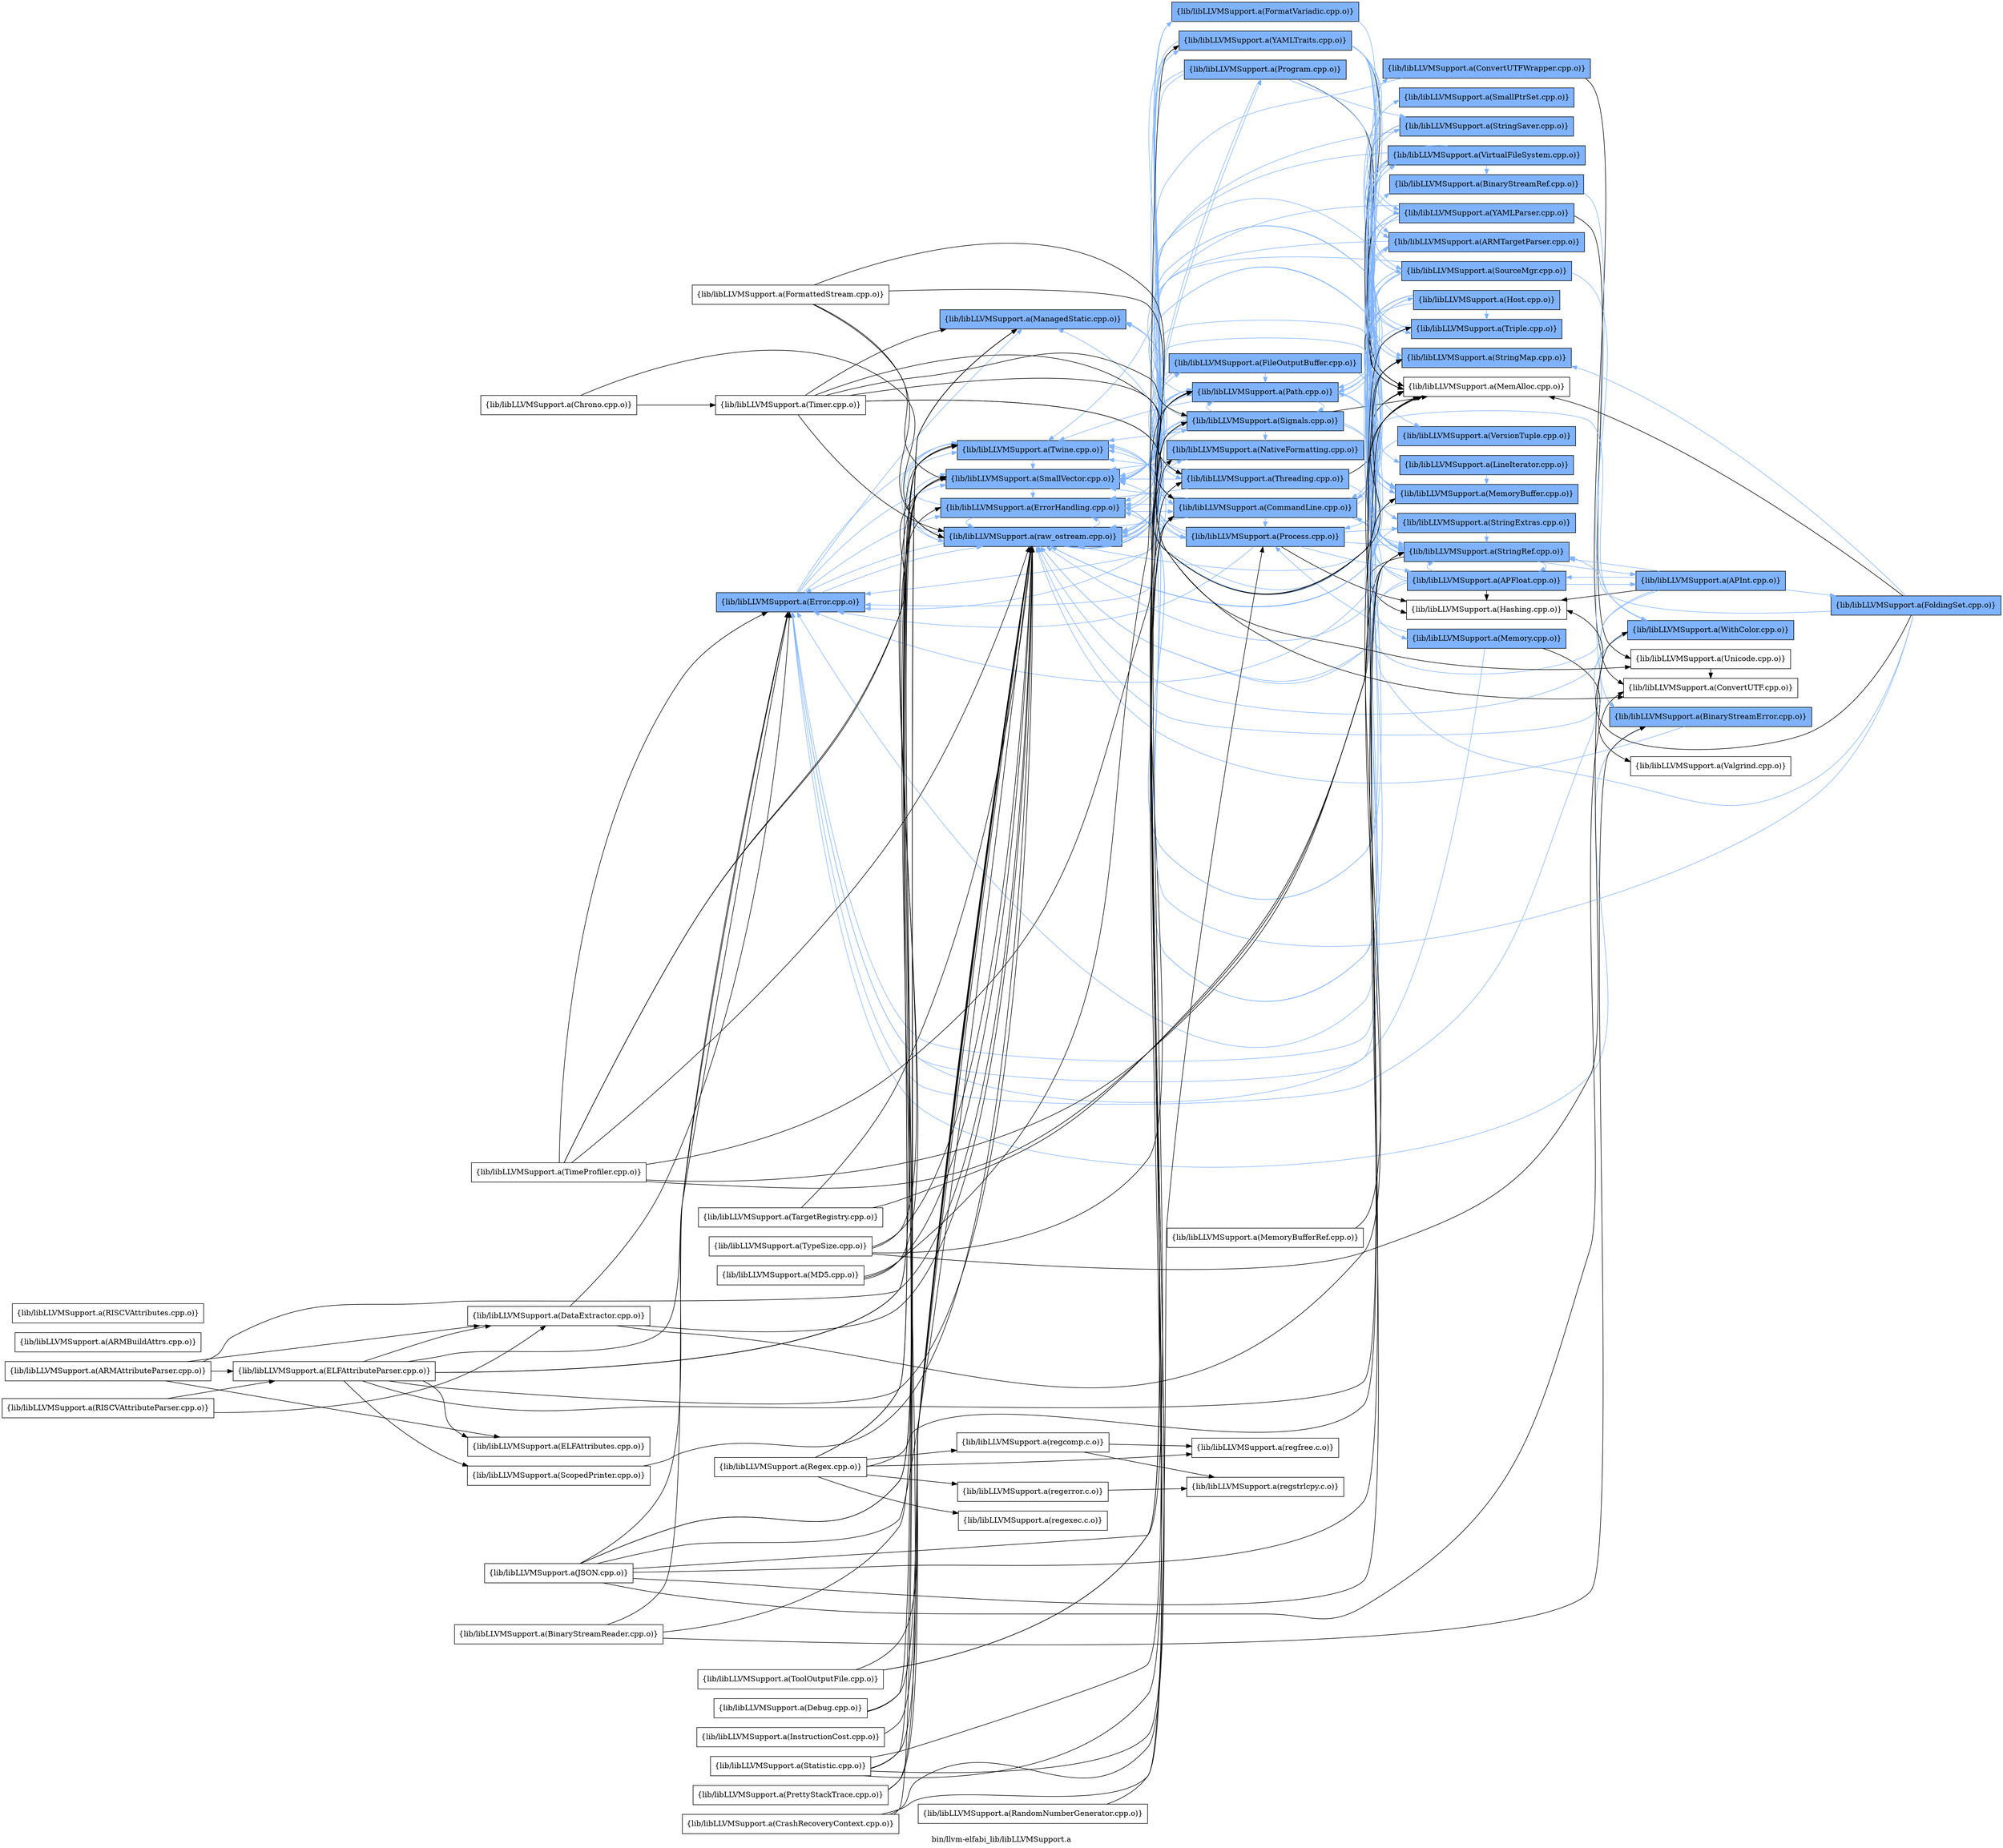 digraph "bin/llvm-elfabi_lib/libLLVMSupport.a" {
	label="bin/llvm-elfabi_lib/libLLVMSupport.a";
	rankdir=LR;
	{ rank=same; Node0x5559d7dec918;  }
	{ rank=same; Node0x5559d7de8638; Node0x5559d7deaca8; Node0x5559d7de9948; Node0x5559d7decc38; Node0x5559d7de9c18;  }
	{ rank=same; Node0x5559d7de57f8; Node0x5559d7de3458; Node0x5559d7de46c8; Node0x5559d7de5258; Node0x5559d7deaf78; Node0x5559d7ded228; Node0x5559d7dea208; Node0x5559d7dea4d8; Node0x5559d7de6dd8; Node0x5559d7de7fa8;  }
	{ rank=same; Node0x5559d7deb428; Node0x5559d7deb928; Node0x5559d7de9fd8; Node0x5559d7de74b8; Node0x5559d7de8d18; Node0x5559d7de84f8; Node0x5559d7debbf8; Node0x5559d7de7508; Node0x5559d7de93f8; Node0x5559d7dec5a8; Node0x5559d7de8318; Node0x5559d7de8098; Node0x5559d7deac58; Node0x5559d7de81d8; Node0x5559d7de6c98; Node0x5559d7de9ad8; Node0x5559d7de4ad8; Node0x5559d7de87c8; Node0x5559d7de9d58; Node0x5559d7de7328;  }
	{ rank=same; Node0x5559d7deac08; Node0x5559d7dea258; Node0x5559d7de9a38; Node0x5559d7de68d8; Node0x5559d7de6018; Node0x5559d7dea168;  }
	{ rank=same; Node0x5559d7dec918;  }
	{ rank=same; Node0x5559d7de8638; Node0x5559d7deaca8; Node0x5559d7de9948; Node0x5559d7decc38; Node0x5559d7de9c18;  }
	{ rank=same; Node0x5559d7de57f8; Node0x5559d7de3458; Node0x5559d7de46c8; Node0x5559d7de5258; Node0x5559d7deaf78; Node0x5559d7ded228; Node0x5559d7dea208; Node0x5559d7dea4d8; Node0x5559d7de6dd8; Node0x5559d7de7fa8;  }
	{ rank=same; Node0x5559d7deb428; Node0x5559d7deb928; Node0x5559d7de9fd8; Node0x5559d7de74b8; Node0x5559d7de8d18; Node0x5559d7de84f8; Node0x5559d7debbf8; Node0x5559d7de7508; Node0x5559d7de93f8; Node0x5559d7dec5a8; Node0x5559d7de8318; Node0x5559d7de8098; Node0x5559d7deac58; Node0x5559d7de81d8; Node0x5559d7de6c98; Node0x5559d7de9ad8; Node0x5559d7de4ad8; Node0x5559d7de87c8; Node0x5559d7de9d58; Node0x5559d7de7328;  }
	{ rank=same; Node0x5559d7deac08; Node0x5559d7dea258; Node0x5559d7de9a38; Node0x5559d7de68d8; Node0x5559d7de6018; Node0x5559d7dea168;  }

	Node0x5559d7dec918 [shape=record,shape=box,group=1,style=filled,fillcolor="0.600000 0.5 1",label="{lib/libLLVMSupport.a(Error.cpp.o)}"];
	Node0x5559d7dec918 -> Node0x5559d7de8638[color="0.600000 0.5 1"];
	Node0x5559d7dec918 -> Node0x5559d7deaca8[color="0.600000 0.5 1"];
	Node0x5559d7dec918 -> Node0x5559d7de9948[color="0.600000 0.5 1"];
	Node0x5559d7dec918 -> Node0x5559d7decc38[color="0.600000 0.5 1"];
	Node0x5559d7dec918 -> Node0x5559d7de9c18[color="0.600000 0.5 1"];
	Node0x5559d7de68d8 [shape=record,shape=box,group=1,style=filled,fillcolor="0.600000 0.5 1",label="{lib/libLLVMSupport.a(WithColor.cpp.o)}"];
	Node0x5559d7de68d8 -> Node0x5559d7de57f8[color="0.600000 0.5 1"];
	Node0x5559d7de68d8 -> Node0x5559d7dec918[color="0.600000 0.5 1"];
	Node0x5559d7de68d8 -> Node0x5559d7de9c18[color="0.600000 0.5 1"];
	Node0x5559d7de9c18 [shape=record,shape=box,group=1,style=filled,fillcolor="0.600000 0.5 1",label="{lib/libLLVMSupport.a(raw_ostream.cpp.o)}"];
	Node0x5559d7de9c18 -> Node0x5559d7dec918[color="0.600000 0.5 1"];
	Node0x5559d7de9c18 -> Node0x5559d7de8638[color="0.600000 0.5 1"];
	Node0x5559d7de9c18 -> Node0x5559d7de5258[color="0.600000 0.5 1"];
	Node0x5559d7de9c18 -> Node0x5559d7deaf78[color="0.600000 0.5 1"];
	Node0x5559d7de9c18 -> Node0x5559d7ded228[color="0.600000 0.5 1"];
	Node0x5559d7de9c18 -> Node0x5559d7de9948[color="0.600000 0.5 1"];
	Node0x5559d7de9c18 -> Node0x5559d7decc38[color="0.600000 0.5 1"];
	Node0x5559d7de9c18 -> Node0x5559d7dea208[color="0.600000 0.5 1"];
	Node0x5559d7de9c18 -> Node0x5559d7dea4d8[color="0.600000 0.5 1"];
	Node0x5559d7de9c18 -> Node0x5559d7de6dd8[color="0.600000 0.5 1"];
	Node0x5559d7de9c18 -> Node0x5559d7de7fa8[color="0.600000 0.5 1"];
	Node0x5559d7de57f8 [shape=record,shape=box,group=1,style=filled,fillcolor="0.600000 0.5 1",label="{lib/libLLVMSupport.a(CommandLine.cpp.o)}"];
	Node0x5559d7de57f8 -> Node0x5559d7deb428[color="0.600000 0.5 1"];
	Node0x5559d7de57f8 -> Node0x5559d7dec918[color="0.600000 0.5 1"];
	Node0x5559d7de57f8 -> Node0x5559d7de8638[color="0.600000 0.5 1"];
	Node0x5559d7de57f8 -> Node0x5559d7deaca8[color="0.600000 0.5 1"];
	Node0x5559d7de57f8 -> Node0x5559d7deb928;
	Node0x5559d7de57f8 -> Node0x5559d7de9fd8[color="0.600000 0.5 1"];
	Node0x5559d7de57f8 -> Node0x5559d7de9948[color="0.600000 0.5 1"];
	Node0x5559d7de57f8 -> Node0x5559d7de74b8[color="0.600000 0.5 1"];
	Node0x5559d7de57f8 -> Node0x5559d7de8d18[color="0.600000 0.5 1"];
	Node0x5559d7de57f8 -> Node0x5559d7de84f8[color="0.600000 0.5 1"];
	Node0x5559d7de57f8 -> Node0x5559d7debbf8[color="0.600000 0.5 1"];
	Node0x5559d7de57f8 -> Node0x5559d7decc38[color="0.600000 0.5 1"];
	Node0x5559d7de57f8 -> Node0x5559d7de7508[color="0.600000 0.5 1"];
	Node0x5559d7de57f8 -> Node0x5559d7de9c18[color="0.600000 0.5 1"];
	Node0x5559d7de57f8 -> Node0x5559d7de93f8[color="0.600000 0.5 1"];
	Node0x5559d7de57f8 -> Node0x5559d7dea4d8[color="0.600000 0.5 1"];
	Node0x5559d7de57f8 -> Node0x5559d7de6dd8[color="0.600000 0.5 1"];
	Node0x5559d7dec5a8 [shape=record,shape=box,group=1,style=filled,fillcolor="0.600000 0.5 1",label="{lib/libLLVMSupport.a(MemoryBuffer.cpp.o)}"];
	Node0x5559d7dec5a8 -> Node0x5559d7dec918[color="0.600000 0.5 1"];
	Node0x5559d7dec5a8 -> Node0x5559d7de9948[color="0.600000 0.5 1"];
	Node0x5559d7dec5a8 -> Node0x5559d7decc38[color="0.600000 0.5 1"];
	Node0x5559d7dec5a8 -> Node0x5559d7dea4d8[color="0.600000 0.5 1"];
	Node0x5559d7dec5a8 -> Node0x5559d7de6dd8[color="0.600000 0.5 1"];
	Node0x5559d7de9948 [shape=record,shape=box,group=1,style=filled,fillcolor="0.600000 0.5 1",label="{lib/libLLVMSupport.a(SmallVector.cpp.o)}"];
	Node0x5559d7de9948 -> Node0x5559d7de8638[color="0.600000 0.5 1"];
	Node0x5559d7de5258 [shape=record,shape=box,group=1,style=filled,fillcolor="0.600000 0.5 1",label="{lib/libLLVMSupport.a(FileOutputBuffer.cpp.o)}"];
	Node0x5559d7de5258 -> Node0x5559d7dec918[color="0.600000 0.5 1"];
	Node0x5559d7de5258 -> Node0x5559d7de9c18[color="0.600000 0.5 1"];
	Node0x5559d7de5258 -> Node0x5559d7de8318[color="0.600000 0.5 1"];
	Node0x5559d7de5258 -> Node0x5559d7dea4d8[color="0.600000 0.5 1"];
	Node0x5559d7de84f8 [shape=record,shape=box,group=1,style=filled,fillcolor="0.600000 0.5 1",label="{lib/libLLVMSupport.a(StringRef.cpp.o)}"];
	Node0x5559d7de84f8 -> Node0x5559d7dec918[color="0.600000 0.5 1"];
	Node0x5559d7de84f8 -> Node0x5559d7de9948[color="0.600000 0.5 1"];
	Node0x5559d7de84f8 -> Node0x5559d7de87c8[color="0.600000 0.5 1"];
	Node0x5559d7de84f8 -> Node0x5559d7dea258[color="0.600000 0.5 1"];
	Node0x5559d7de84f8 -> Node0x5559d7de9d58;
	Node0x5559d7decc38 [shape=record,shape=box,group=1,style=filled,fillcolor="0.600000 0.5 1",label="{lib/libLLVMSupport.a(Twine.cpp.o)}"];
	Node0x5559d7decc38 -> Node0x5559d7de9948[color="0.600000 0.5 1"];
	Node0x5559d7decc38 -> Node0x5559d7de9c18[color="0.600000 0.5 1"];
	Node0x5559d7de81d8 [shape=record,shape=box,group=1,style=filled,fillcolor="0.600000 0.5 1",label="{lib/libLLVMSupport.a(VersionTuple.cpp.o)}"];
	Node0x5559d7de81d8 -> Node0x5559d7de9c18[color="0.600000 0.5 1"];
	Node0x5559d7dea208 [shape=record,shape=box,group=1,style=filled,fillcolor="0.600000 0.5 1",label="{lib/libLLVMSupport.a(YAMLTraits.cpp.o)}"];
	Node0x5559d7dea208 -> Node0x5559d7de8638[color="0.600000 0.5 1"];
	Node0x5559d7dea208 -> Node0x5559d7deb928;
	Node0x5559d7dea208 -> Node0x5559d7dec5a8[color="0.600000 0.5 1"];
	Node0x5559d7dea208 -> Node0x5559d7de9948[color="0.600000 0.5 1"];
	Node0x5559d7dea208 -> Node0x5559d7de8098[color="0.600000 0.5 1"];
	Node0x5559d7dea208 -> Node0x5559d7de74b8[color="0.600000 0.5 1"];
	Node0x5559d7dea208 -> Node0x5559d7de84f8[color="0.600000 0.5 1"];
	Node0x5559d7dea208 -> Node0x5559d7deac58[color="0.600000 0.5 1"];
	Node0x5559d7dea208 -> Node0x5559d7decc38[color="0.600000 0.5 1"];
	Node0x5559d7dea208 -> Node0x5559d7de81d8[color="0.600000 0.5 1"];
	Node0x5559d7dea208 -> Node0x5559d7de6c98[color="0.600000 0.5 1"];
	Node0x5559d7dea208 -> Node0x5559d7de9ad8[color="0.600000 0.5 1"];
	Node0x5559d7dea208 -> Node0x5559d7de9c18[color="0.600000 0.5 1"];
	Node0x5559d7dea4d8 [shape=record,shape=box,group=1,style=filled,fillcolor="0.600000 0.5 1",label="{lib/libLLVMSupport.a(Path.cpp.o)}"];
	Node0x5559d7dea4d8 -> Node0x5559d7de4ad8[color="0.600000 0.5 1"];
	Node0x5559d7dea4d8 -> Node0x5559d7dec918[color="0.600000 0.5 1"];
	Node0x5559d7dea4d8 -> Node0x5559d7de9948[color="0.600000 0.5 1"];
	Node0x5559d7dea4d8 -> Node0x5559d7de84f8[color="0.600000 0.5 1"];
	Node0x5559d7dea4d8 -> Node0x5559d7decc38[color="0.600000 0.5 1"];
	Node0x5559d7dea4d8 -> Node0x5559d7de7508[color="0.600000 0.5 1"];
	Node0x5559d7dea4d8 -> Node0x5559d7de6dd8[color="0.600000 0.5 1"];
	Node0x5559d7dea4d8 -> Node0x5559d7de3458[color="0.600000 0.5 1"];
	Node0x5559d7deb8d8 [shape=record,shape=box,group=0,label="{lib/libLLVMSupport.a(DataExtractor.cpp.o)}"];
	Node0x5559d7deb8d8 -> Node0x5559d7dec918;
	Node0x5559d7deb8d8 -> Node0x5559d7de84f8;
	Node0x5559d7deb8d8 -> Node0x5559d7de9c18;
	Node0x5559d7deaca8 [shape=record,shape=box,group=1,style=filled,fillcolor="0.600000 0.5 1",label="{lib/libLLVMSupport.a(ManagedStatic.cpp.o)}"];
	Node0x5559d7deaca8 -> Node0x5559d7de46c8[color="0.600000 0.5 1"];
	Node0x5559d7de8638 [shape=record,shape=box,group=1,style=filled,fillcolor="0.600000 0.5 1",label="{lib/libLLVMSupport.a(ErrorHandling.cpp.o)}"];
	Node0x5559d7de8638 -> Node0x5559d7de57f8[color="0.600000 0.5 1"];
	Node0x5559d7de8638 -> Node0x5559d7decc38[color="0.600000 0.5 1"];
	Node0x5559d7de8638 -> Node0x5559d7de9c18[color="0.600000 0.5 1"];
	Node0x5559d7de8638 -> Node0x5559d7de3458[color="0.600000 0.5 1"];
	Node0x5559d7debbf8 [shape=record,shape=box,group=1,style=filled,fillcolor="0.600000 0.5 1",label="{lib/libLLVMSupport.a(Triple.cpp.o)}"];
	Node0x5559d7debbf8 -> Node0x5559d7de9948[color="0.600000 0.5 1"];
	Node0x5559d7debbf8 -> Node0x5559d7de84f8[color="0.600000 0.5 1"];
	Node0x5559d7debbf8 -> Node0x5559d7deac58[color="0.600000 0.5 1"];
	Node0x5559d7debbf8 -> Node0x5559d7decc38[color="0.600000 0.5 1"];
	Node0x5559d7de93f8 [shape=record,shape=box,group=1,style=filled,fillcolor="0.600000 0.5 1",label="{lib/libLLVMSupport.a(Host.cpp.o)}"];
	Node0x5559d7de93f8 -> Node0x5559d7deb928;
	Node0x5559d7de93f8 -> Node0x5559d7de74b8[color="0.600000 0.5 1"];
	Node0x5559d7de93f8 -> Node0x5559d7de84f8[color="0.600000 0.5 1"];
	Node0x5559d7de93f8 -> Node0x5559d7debbf8[color="0.600000 0.5 1"];
	Node0x5559d7de93f8 -> Node0x5559d7de9c18[color="0.600000 0.5 1"];
	Node0x5559d7deb928 [shape=record,shape=box,group=0,label="{lib/libLLVMSupport.a(MemAlloc.cpp.o)}"];
	Node0x5559d7de9fd8 [shape=record,shape=box,group=1,style=filled,fillcolor="0.600000 0.5 1",label="{lib/libLLVMSupport.a(SmallPtrSet.cpp.o)}"];
	Node0x5559d7de9fd8 -> Node0x5559d7de8638[color="0.600000 0.5 1"];
	Node0x5559d7de8d18 [shape=record,shape=box,group=1,style=filled,fillcolor="0.600000 0.5 1",label="{lib/libLLVMSupport.a(StringSaver.cpp.o)}"];
	Node0x5559d7de8d18 -> Node0x5559d7deb928;
	Node0x5559d7de8d18 -> Node0x5559d7de9948[color="0.600000 0.5 1"];
	Node0x5559d7de8d18 -> Node0x5559d7de84f8[color="0.600000 0.5 1"];
	Node0x5559d7de7aa8 [shape=record,shape=box,group=0,label="{lib/libLLVMSupport.a(TypeSize.cpp.o)}"];
	Node0x5559d7de7aa8 -> Node0x5559d7de57f8;
	Node0x5559d7de7aa8 -> Node0x5559d7de8638;
	Node0x5559d7de7aa8 -> Node0x5559d7de68d8;
	Node0x5559d7de7aa8 -> Node0x5559d7de9c18;
	Node0x5559d7de8098 [shape=record,shape=box,group=1,style=filled,fillcolor="0.600000 0.5 1",label="{lib/libLLVMSupport.a(SourceMgr.cpp.o)}"];
	Node0x5559d7de8098 -> Node0x5559d7dec5a8[color="0.600000 0.5 1"];
	Node0x5559d7de8098 -> Node0x5559d7de9948[color="0.600000 0.5 1"];
	Node0x5559d7de8098 -> Node0x5559d7de84f8[color="0.600000 0.5 1"];
	Node0x5559d7de8098 -> Node0x5559d7decc38[color="0.600000 0.5 1"];
	Node0x5559d7de8098 -> Node0x5559d7de68d8[color="0.600000 0.5 1"];
	Node0x5559d7de8098 -> Node0x5559d7de9c18[color="0.600000 0.5 1"];
	Node0x5559d7de8098 -> Node0x5559d7dea4d8[color="0.600000 0.5 1"];
	Node0x5559d7de4038 [shape=record,shape=box,group=0,label="{lib/libLLVMSupport.a(TargetRegistry.cpp.o)}"];
	Node0x5559d7de4038 -> Node0x5559d7debbf8;
	Node0x5559d7de4038 -> Node0x5559d7de9c18;
	Node0x5559d7de9b78 [shape=record,shape=box,group=0,label="{lib/libLLVMSupport.a(ARMBuildAttrs.cpp.o)}"];
	Node0x5559d7de99e8 [shape=record,shape=box,group=0,label="{lib/libLLVMSupport.a(ARMAttributeParser.cpp.o)}"];
	Node0x5559d7de99e8 -> Node0x5559d7deb8d8;
	Node0x5559d7de99e8 -> Node0x5559d7dec3c8;
	Node0x5559d7de99e8 -> Node0x5559d7ded098;
	Node0x5559d7de99e8 -> Node0x5559d7de9c18;
	Node0x5559d7dec3c8 [shape=record,shape=box,group=0,label="{lib/libLLVMSupport.a(ELFAttributeParser.cpp.o)}"];
	Node0x5559d7dec3c8 -> Node0x5559d7deb8d8;
	Node0x5559d7dec3c8 -> Node0x5559d7ded098;
	Node0x5559d7dec3c8 -> Node0x5559d7dec918;
	Node0x5559d7dec3c8 -> Node0x5559d7de92b8;
	Node0x5559d7dec3c8 -> Node0x5559d7de9948;
	Node0x5559d7dec3c8 -> Node0x5559d7de84f8;
	Node0x5559d7dec3c8 -> Node0x5559d7decc38;
	Node0x5559d7dec3c8 -> Node0x5559d7de9c18;
	Node0x5559d7deca58 [shape=record,shape=box,group=0,label="{lib/libLLVMSupport.a(RISCVAttributes.cpp.o)}"];
	Node0x5559d7de86d8 [shape=record,shape=box,group=0,label="{lib/libLLVMSupport.a(RISCVAttributeParser.cpp.o)}"];
	Node0x5559d7de86d8 -> Node0x5559d7deb8d8;
	Node0x5559d7de86d8 -> Node0x5559d7dec3c8;
	Node0x5559d7de74b8 [shape=record,shape=box,group=1,style=filled,fillcolor="0.600000 0.5 1",label="{lib/libLLVMSupport.a(StringMap.cpp.o)}"];
	Node0x5559d7de74b8 -> Node0x5559d7de8638[color="0.600000 0.5 1"];
	Node0x5559d7dea168 [shape=record,shape=box,group=1,style=filled,fillcolor="0.600000 0.5 1",label="{lib/libLLVMSupport.a(BinaryStreamError.cpp.o)}"];
	Node0x5559d7dea168 -> Node0x5559d7dec918[color="0.600000 0.5 1"];
	Node0x5559d7dea168 -> Node0x5559d7de9c18[color="0.600000 0.5 1"];
	Node0x5559d7ded228 [shape=record,shape=box,group=1,style=filled,fillcolor="0.600000 0.5 1",label="{lib/libLLVMSupport.a(NativeFormatting.cpp.o)}"];
	Node0x5559d7ded228 -> Node0x5559d7de9948[color="0.600000 0.5 1"];
	Node0x5559d7ded228 -> Node0x5559d7de9c18[color="0.600000 0.5 1"];
	Node0x5559d7ded098 [shape=record,shape=box,group=0,label="{lib/libLLVMSupport.a(ELFAttributes.cpp.o)}"];
	Node0x5559d7de4da8 [shape=record,shape=box,group=0,label="{lib/libLLVMSupport.a(BinaryStreamReader.cpp.o)}"];
	Node0x5559d7de4da8 -> Node0x5559d7dea168;
	Node0x5559d7de4da8 -> Node0x5559d7dec918;
	Node0x5559d7de4da8 -> Node0x5559d7de9948;
	Node0x5559d7de4ad8 [shape=record,shape=box,group=1,style=filled,fillcolor="0.600000 0.5 1",label="{lib/libLLVMSupport.a(BinaryStreamRef.cpp.o)}"];
	Node0x5559d7de4ad8 -> Node0x5559d7dea168[color="0.600000 0.5 1"];
	Node0x5559d7deb428 [shape=record,shape=box,group=1,style=filled,fillcolor="0.600000 0.5 1",label="{lib/libLLVMSupport.a(ConvertUTFWrapper.cpp.o)}"];
	Node0x5559d7deb428 -> Node0x5559d7deac08;
	Node0x5559d7deb428 -> Node0x5559d7de9948[color="0.600000 0.5 1"];
	Node0x5559d7de7508 [shape=record,shape=box,group=1,style=filled,fillcolor="0.600000 0.5 1",label="{lib/libLLVMSupport.a(VirtualFileSystem.cpp.o)}"];
	Node0x5559d7de7508 -> Node0x5559d7de4ad8[color="0.600000 0.5 1"];
	Node0x5559d7de7508 -> Node0x5559d7de57f8[color="0.600000 0.5 1"];
	Node0x5559d7de7508 -> Node0x5559d7dec918[color="0.600000 0.5 1"];
	Node0x5559d7de7508 -> Node0x5559d7deb928;
	Node0x5559d7de7508 -> Node0x5559d7dec5a8[color="0.600000 0.5 1"];
	Node0x5559d7de7508 -> Node0x5559d7de9948[color="0.600000 0.5 1"];
	Node0x5559d7de7508 -> Node0x5559d7de8098[color="0.600000 0.5 1"];
	Node0x5559d7de7508 -> Node0x5559d7de74b8[color="0.600000 0.5 1"];
	Node0x5559d7de7508 -> Node0x5559d7de84f8[color="0.600000 0.5 1"];
	Node0x5559d7de7508 -> Node0x5559d7deac58[color="0.600000 0.5 1"];
	Node0x5559d7de7508 -> Node0x5559d7decc38[color="0.600000 0.5 1"];
	Node0x5559d7de7508 -> Node0x5559d7de6c98[color="0.600000 0.5 1"];
	Node0x5559d7de7508 -> Node0x5559d7de9c18[color="0.600000 0.5 1"];
	Node0x5559d7de7508 -> Node0x5559d7dea4d8[color="0.600000 0.5 1"];
	Node0x5559d7de6dd8 [shape=record,shape=box,group=1,style=filled,fillcolor="0.600000 0.5 1",label="{lib/libLLVMSupport.a(Process.cpp.o)}"];
	Node0x5559d7de6dd8 -> Node0x5559d7dec918[color="0.600000 0.5 1"];
	Node0x5559d7de6dd8 -> Node0x5559d7deaca8[color="0.600000 0.5 1"];
	Node0x5559d7de6dd8 -> Node0x5559d7de9948[color="0.600000 0.5 1"];
	Node0x5559d7de6dd8 -> Node0x5559d7de84f8[color="0.600000 0.5 1"];
	Node0x5559d7de6dd8 -> Node0x5559d7de87c8[color="0.600000 0.5 1"];
	Node0x5559d7de6dd8 -> Node0x5559d7de9d58;
	Node0x5559d7de6dd8 -> Node0x5559d7dea4d8[color="0.600000 0.5 1"];
	Node0x5559d7de6dd8 -> Node0x5559d7de7328[color="0.600000 0.5 1"];
	Node0x5559d7deac08 [shape=record,shape=box,group=0,label="{lib/libLLVMSupport.a(ConvertUTF.cpp.o)}"];
	Node0x5559d7de92b8 [shape=record,shape=box,group=0,label="{lib/libLLVMSupport.a(ScopedPrinter.cpp.o)}"];
	Node0x5559d7de92b8 -> Node0x5559d7de9c18;
	Node0x5559d7de3458 [shape=record,shape=box,group=1,style=filled,fillcolor="0.600000 0.5 1",label="{lib/libLLVMSupport.a(Signals.cpp.o)}"];
	Node0x5559d7de3458 -> Node0x5559d7de57f8[color="0.600000 0.5 1"];
	Node0x5559d7de3458 -> Node0x5559d7de8638[color="0.600000 0.5 1"];
	Node0x5559d7de3458 -> Node0x5559d7deaca8[color="0.600000 0.5 1"];
	Node0x5559d7de3458 -> Node0x5559d7deb928;
	Node0x5559d7de3458 -> Node0x5559d7dec5a8[color="0.600000 0.5 1"];
	Node0x5559d7de3458 -> Node0x5559d7ded228[color="0.600000 0.5 1"];
	Node0x5559d7de3458 -> Node0x5559d7de9948[color="0.600000 0.5 1"];
	Node0x5559d7de3458 -> Node0x5559d7de84f8[color="0.600000 0.5 1"];
	Node0x5559d7de3458 -> Node0x5559d7decc38[color="0.600000 0.5 1"];
	Node0x5559d7de3458 -> Node0x5559d7de9c18[color="0.600000 0.5 1"];
	Node0x5559d7de3458 -> Node0x5559d7dea4d8[color="0.600000 0.5 1"];
	Node0x5559d7de3458 -> Node0x5559d7de46c8[color="0.600000 0.5 1"];
	Node0x5559d7de9498 [shape=record,shape=box,group=0,label="{lib/libLLVMSupport.a(Debug.cpp.o)}"];
	Node0x5559d7de9498 -> Node0x5559d7deaca8;
	Node0x5559d7de9498 -> Node0x5559d7de9c18;
	Node0x5559d7de8318 [shape=record,shape=box,group=1,style=filled,fillcolor="0.600000 0.5 1",label="{lib/libLLVMSupport.a(Memory.cpp.o)}"];
	Node0x5559d7de8318 -> Node0x5559d7dec918[color="0.600000 0.5 1"];
	Node0x5559d7de8318 -> Node0x5559d7de6dd8[color="0.600000 0.5 1"];
	Node0x5559d7de8318 -> Node0x5559d7de9a38;
	Node0x5559d7deaf78 [shape=record,shape=box,group=1,style=filled,fillcolor="0.600000 0.5 1",label="{lib/libLLVMSupport.a(FormatVariadic.cpp.o)}"];
	Node0x5559d7deaf78 -> Node0x5559d7de9948[color="0.600000 0.5 1"];
	Node0x5559d7deaf78 -> Node0x5559d7de84f8[color="0.600000 0.5 1"];
	Node0x5559d7de46c8 [shape=record,shape=box,group=1,style=filled,fillcolor="0.600000 0.5 1",label="{lib/libLLVMSupport.a(Threading.cpp.o)}"];
	Node0x5559d7de46c8 -> Node0x5559d7de8638[color="0.600000 0.5 1"];
	Node0x5559d7de46c8 -> Node0x5559d7deb928;
	Node0x5559d7de46c8 -> Node0x5559d7de9948[color="0.600000 0.5 1"];
	Node0x5559d7de46c8 -> Node0x5559d7de84f8[color="0.600000 0.5 1"];
	Node0x5559d7de46c8 -> Node0x5559d7decc38[color="0.600000 0.5 1"];
	Node0x5559d7de87c8 [shape=record,shape=box,group=1,style=filled,fillcolor="0.600000 0.5 1",label="{lib/libLLVMSupport.a(APFloat.cpp.o)}"];
	Node0x5559d7de87c8 -> Node0x5559d7de57f8[color="0.600000 0.5 1"];
	Node0x5559d7de87c8 -> Node0x5559d7dec918[color="0.600000 0.5 1"];
	Node0x5559d7de87c8 -> Node0x5559d7de9948[color="0.600000 0.5 1"];
	Node0x5559d7de87c8 -> Node0x5559d7de84f8[color="0.600000 0.5 1"];
	Node0x5559d7de87c8 -> Node0x5559d7dea258[color="0.600000 0.5 1"];
	Node0x5559d7de87c8 -> Node0x5559d7de9d58;
	Node0x5559d7de87c8 -> Node0x5559d7de9c18[color="0.600000 0.5 1"];
	Node0x5559d7dea258 [shape=record,shape=box,group=1,style=filled,fillcolor="0.600000 0.5 1",label="{lib/libLLVMSupport.a(APInt.cpp.o)}"];
	Node0x5559d7dea258 -> Node0x5559d7de9948[color="0.600000 0.5 1"];
	Node0x5559d7dea258 -> Node0x5559d7de84f8[color="0.600000 0.5 1"];
	Node0x5559d7dea258 -> Node0x5559d7de87c8[color="0.600000 0.5 1"];
	Node0x5559d7dea258 -> Node0x5559d7de9a88[color="0.600000 0.5 1"];
	Node0x5559d7dea258 -> Node0x5559d7de9d58;
	Node0x5559d7dea258 -> Node0x5559d7de9c18[color="0.600000 0.5 1"];
	Node0x5559d7de9d58 [shape=record,shape=box,group=0,label="{lib/libLLVMSupport.a(Hashing.cpp.o)}"];
	Node0x5559d7de9a88 [shape=record,shape=box,group=1,style=filled,fillcolor="0.600000 0.5 1",label="{lib/libLLVMSupport.a(FoldingSet.cpp.o)}"];
	Node0x5559d7de9a88 -> Node0x5559d7de8638[color="0.600000 0.5 1"];
	Node0x5559d7de9a88 -> Node0x5559d7deb928;
	Node0x5559d7de9a88 -> Node0x5559d7de9948[color="0.600000 0.5 1"];
	Node0x5559d7de9a88 -> Node0x5559d7de74b8[color="0.600000 0.5 1"];
	Node0x5559d7de9a88 -> Node0x5559d7de84f8[color="0.600000 0.5 1"];
	Node0x5559d7de9a88 -> Node0x5559d7de9d58;
	Node0x5559d7deac58 [shape=record,shape=box,group=1,style=filled,fillcolor="0.600000 0.5 1",label="{lib/libLLVMSupport.a(ARMTargetParser.cpp.o)}"];
	Node0x5559d7deac58 -> Node0x5559d7de9948[color="0.600000 0.5 1"];
	Node0x5559d7deac58 -> Node0x5559d7de84f8[color="0.600000 0.5 1"];
	Node0x5559d7deac58 -> Node0x5559d7debbf8[color="0.600000 0.5 1"];
	Node0x5559d7de6c98 [shape=record,shape=box,group=1,style=filled,fillcolor="0.600000 0.5 1",label="{lib/libLLVMSupport.a(YAMLParser.cpp.o)}"];
	Node0x5559d7de6c98 -> Node0x5559d7de8638[color="0.600000 0.5 1"];
	Node0x5559d7de6c98 -> Node0x5559d7deb928;
	Node0x5559d7de6c98 -> Node0x5559d7dec5a8[color="0.600000 0.5 1"];
	Node0x5559d7de6c98 -> Node0x5559d7de9948[color="0.600000 0.5 1"];
	Node0x5559d7de6c98 -> Node0x5559d7de8098[color="0.600000 0.5 1"];
	Node0x5559d7de6c98 -> Node0x5559d7de84f8[color="0.600000 0.5 1"];
	Node0x5559d7de6c98 -> Node0x5559d7de6018;
	Node0x5559d7de6c98 -> Node0x5559d7de9c18[color="0.600000 0.5 1"];
	Node0x5559d7de6018 [shape=record,shape=box,group=0,label="{lib/libLLVMSupport.a(Unicode.cpp.o)}"];
	Node0x5559d7de6018 -> Node0x5559d7deac08;
	Node0x5559d7de9ad8 [shape=record,shape=box,group=1,style=filled,fillcolor="0.600000 0.5 1",label="{lib/libLLVMSupport.a(LineIterator.cpp.o)}"];
	Node0x5559d7de9ad8 -> Node0x5559d7dec5a8[color="0.600000 0.5 1"];
	Node0x5559d7de7fa8 [shape=record,shape=box,group=1,style=filled,fillcolor="0.600000 0.5 1",label="{lib/libLLVMSupport.a(Program.cpp.o)}"];
	Node0x5559d7de7fa8 -> Node0x5559d7deb928;
	Node0x5559d7de7fa8 -> Node0x5559d7de9948[color="0.600000 0.5 1"];
	Node0x5559d7de7fa8 -> Node0x5559d7de8d18[color="0.600000 0.5 1"];
	Node0x5559d7de7fa8 -> Node0x5559d7de84f8[color="0.600000 0.5 1"];
	Node0x5559d7de7fa8 -> Node0x5559d7de9c18[color="0.600000 0.5 1"];
	Node0x5559d7de7fa8 -> Node0x5559d7dea4d8[color="0.600000 0.5 1"];
	Node0x5559d7de7fa8 -> Node0x5559d7de7328[color="0.600000 0.5 1"];
	Node0x5559d7de9a38 [shape=record,shape=box,group=0,label="{lib/libLLVMSupport.a(Valgrind.cpp.o)}"];
	Node0x5559d7de5d48 [shape=record,shape=box,group=0,label="{lib/libLLVMSupport.a(MD5.cpp.o)}"];
	Node0x5559d7de5d48 -> Node0x5559d7de9948;
	Node0x5559d7de5d48 -> Node0x5559d7dea208;
	Node0x5559d7de5d48 -> Node0x5559d7de9c18;
	Node0x5559d7de7328 [shape=record,shape=box,group=1,style=filled,fillcolor="0.600000 0.5 1",label="{lib/libLLVMSupport.a(StringExtras.cpp.o)}"];
	Node0x5559d7de7328 -> Node0x5559d7de9948[color="0.600000 0.5 1"];
	Node0x5559d7de7328 -> Node0x5559d7de84f8[color="0.600000 0.5 1"];
	Node0x5559d7de7328 -> Node0x5559d7de9c18[color="0.600000 0.5 1"];
	Node0x5559d7de66a8 [shape=record,shape=box,group=0,label="{lib/libLLVMSupport.a(CrashRecoveryContext.cpp.o)}"];
	Node0x5559d7de66a8 -> Node0x5559d7deaca8;
	Node0x5559d7de66a8 -> Node0x5559d7de6dd8;
	Node0x5559d7de66a8 -> Node0x5559d7de3458;
	Node0x5559d7de51b8 [shape=record,shape=box,group=0,label="{lib/libLLVMSupport.a(MemoryBufferRef.cpp.o)}"];
	Node0x5559d7de51b8 -> Node0x5559d7dec5a8;
	Node0x5559d7deae38 [shape=record,shape=box,group=0,label="{lib/libLLVMSupport.a(FormattedStream.cpp.o)}"];
	Node0x5559d7deae38 -> Node0x5559d7deac08;
	Node0x5559d7deae38 -> Node0x5559d7de9948;
	Node0x5559d7deae38 -> Node0x5559d7de6018;
	Node0x5559d7deae38 -> Node0x5559d7de9c18;
	Node0x5559d7de5078 [shape=record,shape=box,group=0,label="{lib/libLLVMSupport.a(Regex.cpp.o)}"];
	Node0x5559d7de5078 -> Node0x5559d7de9948;
	Node0x5559d7de5078 -> Node0x5559d7de84f8;
	Node0x5559d7de5078 -> Node0x5559d7decc38;
	Node0x5559d7de5078 -> Node0x5559d7de5898;
	Node0x5559d7de5078 -> Node0x5559d7de3ea8;
	Node0x5559d7de5078 -> Node0x5559d7de4628;
	Node0x5559d7de5078 -> Node0x5559d7de4448;
	Node0x5559d7de5898 [shape=record,shape=box,group=0,label="{lib/libLLVMSupport.a(regcomp.c.o)}"];
	Node0x5559d7de5898 -> Node0x5559d7de4b28;
	Node0x5559d7de5898 -> Node0x5559d7de3ea8;
	Node0x5559d7de3ea8 [shape=record,shape=box,group=0,label="{lib/libLLVMSupport.a(regfree.c.o)}"];
	Node0x5559d7de4628 [shape=record,shape=box,group=0,label="{lib/libLLVMSupport.a(regerror.c.o)}"];
	Node0x5559d7de4628 -> Node0x5559d7de4b28;
	Node0x5559d7de4448 [shape=record,shape=box,group=0,label="{lib/libLLVMSupport.a(regexec.c.o)}"];
	Node0x5559d7de4b28 [shape=record,shape=box,group=0,label="{lib/libLLVMSupport.a(regstrlcpy.c.o)}"];
	Node0x5559d7deb478 [shape=record,shape=box,group=0,label="{lib/libLLVMSupport.a(InstructionCost.cpp.o)}"];
	Node0x5559d7deb478 -> Node0x5559d7de9c18;
	Node0x5559d7de32c8 [shape=record,shape=box,group=0,label="{lib/libLLVMSupport.a(ToolOutputFile.cpp.o)}"];
	Node0x5559d7de32c8 -> Node0x5559d7de9c18;
	Node0x5559d7de32c8 -> Node0x5559d7dea4d8;
	Node0x5559d7de32c8 -> Node0x5559d7de3458;
	Node0x5559d7dec198 [shape=record,shape=box,group=0,label="{lib/libLLVMSupport.a(RandomNumberGenerator.cpp.o)}"];
	Node0x5559d7dec198 -> Node0x5559d7de57f8;
	Node0x5559d7deb298 [shape=record,shape=box,group=0,label="{lib/libLLVMSupport.a(Statistic.cpp.o)}"];
	Node0x5559d7deb298 -> Node0x5559d7de57f8;
	Node0x5559d7deb298 -> Node0x5559d7deaca8;
	Node0x5559d7deb298 -> Node0x5559d7de9c18;
	Node0x5559d7deb298 -> Node0x5559d7de3458;
	Node0x5559d7deb298 -> Node0x5559d7de46c8;
	Node0x5559d7deae88 [shape=record,shape=box,group=0,label="{lib/libLLVMSupport.a(Timer.cpp.o)}"];
	Node0x5559d7deae88 -> Node0x5559d7de57f8;
	Node0x5559d7deae88 -> Node0x5559d7deaca8;
	Node0x5559d7deae88 -> Node0x5559d7deb928;
	Node0x5559d7deae88 -> Node0x5559d7de74b8;
	Node0x5559d7deae88 -> Node0x5559d7de9c18;
	Node0x5559d7deae88 -> Node0x5559d7de3458;
	Node0x5559d7deae88 -> Node0x5559d7de46c8;
	Node0x5559d7de67e8 [shape=record,shape=box,group=0,label="{lib/libLLVMSupport.a(TimeProfiler.cpp.o)}"];
	Node0x5559d7de67e8 -> Node0x5559d7dec918;
	Node0x5559d7de67e8 -> Node0x5559d7deb928;
	Node0x5559d7de67e8 -> Node0x5559d7de9948;
	Node0x5559d7de67e8 -> Node0x5559d7de74b8;
	Node0x5559d7de67e8 -> Node0x5559d7decc38;
	Node0x5559d7de67e8 -> Node0x5559d7de9c18;
	Node0x5559d7de67e8 -> Node0x5559d7dea4d8;
	Node0x5559d7deb568 [shape=record,shape=box,group=0,label="{lib/libLLVMSupport.a(JSON.cpp.o)}"];
	Node0x5559d7deb568 -> Node0x5559d7deac08;
	Node0x5559d7deb568 -> Node0x5559d7dec918;
	Node0x5559d7deb568 -> Node0x5559d7deb928;
	Node0x5559d7deb568 -> Node0x5559d7ded228;
	Node0x5559d7deb568 -> Node0x5559d7de9948;
	Node0x5559d7deb568 -> Node0x5559d7de84f8;
	Node0x5559d7deb568 -> Node0x5559d7decc38;
	Node0x5559d7deb568 -> Node0x5559d7de9c18;
	Node0x5559d7deb0b8 [shape=record,shape=box,group=0,label="{lib/libLLVMSupport.a(PrettyStackTrace.cpp.o)}"];
	Node0x5559d7deb0b8 -> Node0x5559d7de9948;
	Node0x5559d7deb0b8 -> Node0x5559d7de9c18;
	Node0x5559d7de48f8 [shape=record,shape=box,group=0,label="{lib/libLLVMSupport.a(Chrono.cpp.o)}"];
	Node0x5559d7de48f8 -> Node0x5559d7de9c18;
	Node0x5559d7de48f8 -> Node0x5559d7deae88;
}
